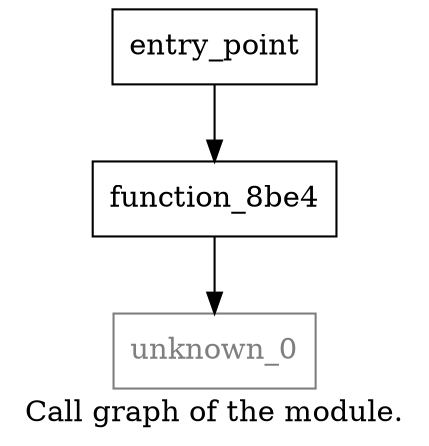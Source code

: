 digraph "Call graph of the module." {
  label="Call graph of the module.";
  node [shape=record];

  Node_function_8be4 [label="{function_8be4}"];
  Node_entry_point [label="{entry_point}"];
  Node_unknown_0 [color="gray50", fontcolor="gray50", label="{unknown_0}"];
  Node_function_8be4 -> Node_unknown_0;
  Node_entry_point -> Node_function_8be4;
}
